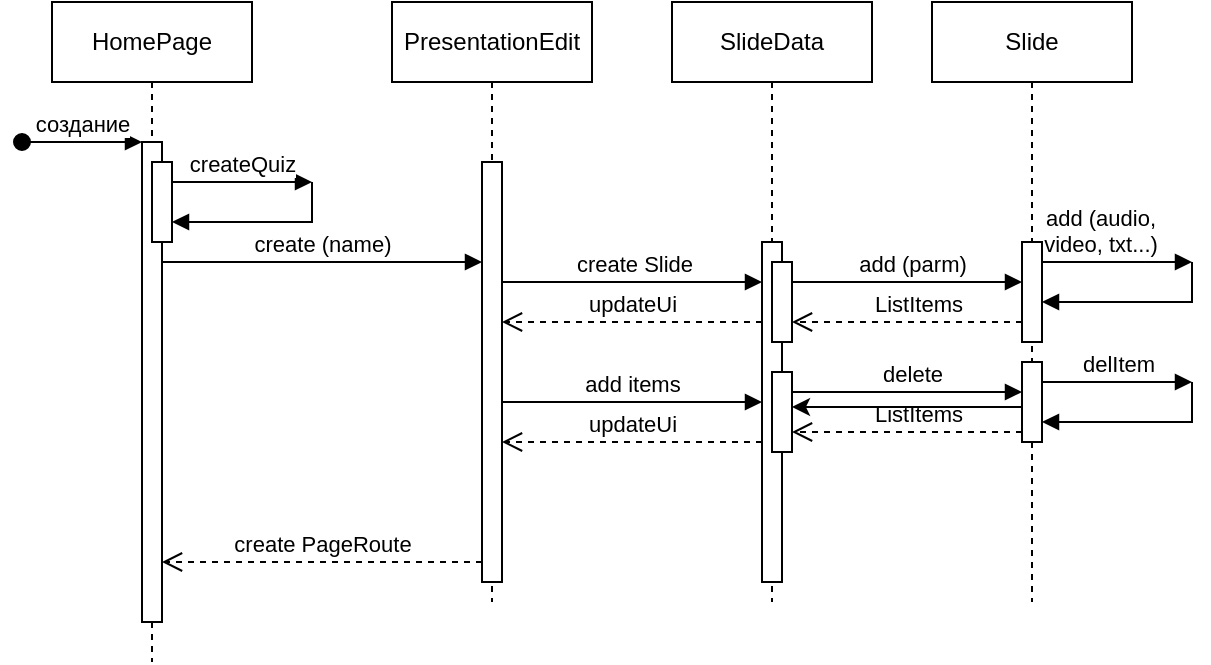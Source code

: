 <mxfile version="21.2.1" type="github">
  <diagram name="Page-1" id="2YBvvXClWsGukQMizWep">
    <mxGraphModel dx="684" dy="666" grid="0" gridSize="10" guides="1" tooltips="1" connect="1" arrows="1" fold="1" page="1" pageScale="1" pageWidth="850" pageHeight="1100" math="0" shadow="0">
      <root>
        <mxCell id="0" />
        <mxCell id="1" parent="0" />
        <mxCell id="aM9ryv3xv72pqoxQDRHE-1" value="HomePage" style="shape=umlLifeline;perimeter=lifelinePerimeter;whiteSpace=wrap;html=1;container=0;dropTarget=0;collapsible=0;recursiveResize=0;outlineConnect=0;portConstraint=eastwest;newEdgeStyle={&quot;edgeStyle&quot;:&quot;elbowEdgeStyle&quot;,&quot;elbow&quot;:&quot;vertical&quot;,&quot;curved&quot;:0,&quot;rounded&quot;:0};" parent="1" vertex="1">
          <mxGeometry x="50" y="40" width="100" height="330" as="geometry" />
        </mxCell>
        <mxCell id="aM9ryv3xv72pqoxQDRHE-2" value="" style="html=1;points=[];perimeter=orthogonalPerimeter;outlineConnect=0;targetShapes=umlLifeline;portConstraint=eastwest;newEdgeStyle={&quot;edgeStyle&quot;:&quot;elbowEdgeStyle&quot;,&quot;elbow&quot;:&quot;vertical&quot;,&quot;curved&quot;:0,&quot;rounded&quot;:0};" parent="aM9ryv3xv72pqoxQDRHE-1" vertex="1">
          <mxGeometry x="45" y="70" width="10" height="240" as="geometry" />
        </mxCell>
        <mxCell id="aM9ryv3xv72pqoxQDRHE-3" value="создание" style="html=1;verticalAlign=bottom;startArrow=oval;endArrow=block;startSize=8;edgeStyle=elbowEdgeStyle;elbow=vertical;curved=0;rounded=0;" parent="aM9ryv3xv72pqoxQDRHE-1" target="aM9ryv3xv72pqoxQDRHE-2" edge="1">
          <mxGeometry relative="1" as="geometry">
            <mxPoint x="-15" y="70" as="sourcePoint" />
          </mxGeometry>
        </mxCell>
        <mxCell id="tQIkWaGdxPZCIWXsiyPz-3" value="" style="html=1;points=[];perimeter=orthogonalPerimeter;outlineConnect=0;targetShapes=umlLifeline;portConstraint=eastwest;newEdgeStyle={&quot;edgeStyle&quot;:&quot;elbowEdgeStyle&quot;,&quot;elbow&quot;:&quot;vertical&quot;,&quot;curved&quot;:0,&quot;rounded&quot;:0};" vertex="1" parent="aM9ryv3xv72pqoxQDRHE-1">
          <mxGeometry x="50" y="80" width="10" height="40" as="geometry" />
        </mxCell>
        <mxCell id="aM9ryv3xv72pqoxQDRHE-5" value="PresentationEdit" style="shape=umlLifeline;perimeter=lifelinePerimeter;whiteSpace=wrap;html=1;container=0;dropTarget=0;collapsible=0;recursiveResize=0;outlineConnect=0;portConstraint=eastwest;newEdgeStyle={&quot;edgeStyle&quot;:&quot;elbowEdgeStyle&quot;,&quot;elbow&quot;:&quot;vertical&quot;,&quot;curved&quot;:0,&quot;rounded&quot;:0};" parent="1" vertex="1">
          <mxGeometry x="220" y="40" width="100" height="300" as="geometry" />
        </mxCell>
        <mxCell id="aM9ryv3xv72pqoxQDRHE-6" value="" style="html=1;points=[];perimeter=orthogonalPerimeter;outlineConnect=0;targetShapes=umlLifeline;portConstraint=eastwest;newEdgeStyle={&quot;edgeStyle&quot;:&quot;elbowEdgeStyle&quot;,&quot;elbow&quot;:&quot;vertical&quot;,&quot;curved&quot;:0,&quot;rounded&quot;:0};" parent="aM9ryv3xv72pqoxQDRHE-5" vertex="1">
          <mxGeometry x="45" y="80" width="10" height="210" as="geometry" />
        </mxCell>
        <mxCell id="aM9ryv3xv72pqoxQDRHE-7" value="create (name)" style="html=1;verticalAlign=bottom;endArrow=block;edgeStyle=elbowEdgeStyle;elbow=vertical;curved=0;rounded=0;" parent="1" source="aM9ryv3xv72pqoxQDRHE-2" target="aM9ryv3xv72pqoxQDRHE-6" edge="1">
          <mxGeometry x="0.003" relative="1" as="geometry">
            <mxPoint x="195" y="130" as="sourcePoint" />
            <Array as="points">
              <mxPoint x="230" y="170" />
              <mxPoint x="130" y="200" />
              <mxPoint x="220" y="170" />
              <mxPoint x="130" y="190" />
              <mxPoint x="180" y="120" />
            </Array>
            <mxPoint as="offset" />
          </mxGeometry>
        </mxCell>
        <mxCell id="aM9ryv3xv72pqoxQDRHE-8" value="create PageRoute" style="html=1;verticalAlign=bottom;endArrow=open;dashed=1;endSize=8;edgeStyle=elbowEdgeStyle;elbow=vertical;curved=0;rounded=0;" parent="1" source="aM9ryv3xv72pqoxQDRHE-6" target="aM9ryv3xv72pqoxQDRHE-2" edge="1">
          <mxGeometry relative="1" as="geometry">
            <mxPoint x="195" y="205" as="targetPoint" />
            <Array as="points">
              <mxPoint x="200" y="320" />
              <mxPoint x="230" y="250" />
              <mxPoint x="190" y="280" />
            </Array>
          </mxGeometry>
        </mxCell>
        <mxCell id="tQIkWaGdxPZCIWXsiyPz-4" value="createQuiz" style="html=1;verticalAlign=bottom;endArrow=block;edgeStyle=elbowEdgeStyle;elbow=vertical;curved=0;rounded=0;strokeColor=default;" edge="1" parent="1" source="tQIkWaGdxPZCIWXsiyPz-3">
          <mxGeometry relative="1" as="geometry">
            <mxPoint x="205" y="210" as="sourcePoint" />
            <Array as="points">
              <mxPoint x="140" y="130" />
              <mxPoint x="140" y="120" />
              <mxPoint x="150" y="150" />
              <mxPoint x="190" y="170" />
              <mxPoint x="150" y="150" />
              <mxPoint x="120" y="170" />
            </Array>
            <mxPoint x="180" y="130" as="targetPoint" />
          </mxGeometry>
        </mxCell>
        <mxCell id="tQIkWaGdxPZCIWXsiyPz-5" value="" style="html=1;verticalAlign=bottom;endArrow=block;edgeStyle=elbowEdgeStyle;elbow=vertical;curved=0;rounded=0;" edge="1" parent="1" target="tQIkWaGdxPZCIWXsiyPz-3">
          <mxGeometry relative="1" as="geometry">
            <mxPoint x="180" y="130" as="sourcePoint" />
            <Array as="points">
              <mxPoint x="140" y="150" />
              <mxPoint x="150" y="140" />
              <mxPoint x="180" y="170" />
              <mxPoint x="160" y="160" />
              <mxPoint x="190" y="170" />
              <mxPoint x="160" y="160" />
              <mxPoint x="200" y="180" />
              <mxPoint x="160" y="160" />
              <mxPoint x="130" y="180" />
            </Array>
            <mxPoint x="210" y="160" as="targetPoint" />
          </mxGeometry>
        </mxCell>
        <mxCell id="tQIkWaGdxPZCIWXsiyPz-6" value="SlideData" style="shape=umlLifeline;perimeter=lifelinePerimeter;whiteSpace=wrap;html=1;container=0;dropTarget=0;collapsible=0;recursiveResize=0;outlineConnect=0;portConstraint=eastwest;newEdgeStyle={&quot;edgeStyle&quot;:&quot;elbowEdgeStyle&quot;,&quot;elbow&quot;:&quot;vertical&quot;,&quot;curved&quot;:0,&quot;rounded&quot;:0};" vertex="1" parent="1">
          <mxGeometry x="360" y="40" width="100" height="300" as="geometry" />
        </mxCell>
        <mxCell id="tQIkWaGdxPZCIWXsiyPz-7" value="" style="html=1;points=[];perimeter=orthogonalPerimeter;outlineConnect=0;targetShapes=umlLifeline;portConstraint=eastwest;newEdgeStyle={&quot;edgeStyle&quot;:&quot;elbowEdgeStyle&quot;,&quot;elbow&quot;:&quot;vertical&quot;,&quot;curved&quot;:0,&quot;rounded&quot;:0};" vertex="1" parent="tQIkWaGdxPZCIWXsiyPz-6">
          <mxGeometry x="45" y="120" width="10" height="170" as="geometry" />
        </mxCell>
        <mxCell id="tQIkWaGdxPZCIWXsiyPz-10" value="" style="html=1;points=[];perimeter=orthogonalPerimeter;outlineConnect=0;targetShapes=umlLifeline;portConstraint=eastwest;newEdgeStyle={&quot;edgeStyle&quot;:&quot;elbowEdgeStyle&quot;,&quot;elbow&quot;:&quot;vertical&quot;,&quot;curved&quot;:0,&quot;rounded&quot;:0};" vertex="1" parent="tQIkWaGdxPZCIWXsiyPz-6">
          <mxGeometry x="50" y="130" width="10" height="40" as="geometry" />
        </mxCell>
        <mxCell id="tQIkWaGdxPZCIWXsiyPz-25" value="" style="html=1;points=[];perimeter=orthogonalPerimeter;outlineConnect=0;targetShapes=umlLifeline;portConstraint=eastwest;newEdgeStyle={&quot;edgeStyle&quot;:&quot;elbowEdgeStyle&quot;,&quot;elbow&quot;:&quot;vertical&quot;,&quot;curved&quot;:0,&quot;rounded&quot;:0};" vertex="1" parent="tQIkWaGdxPZCIWXsiyPz-6">
          <mxGeometry x="50" y="185" width="10" height="40" as="geometry" />
        </mxCell>
        <mxCell id="tQIkWaGdxPZCIWXsiyPz-26" value="delete" style="html=1;verticalAlign=bottom;endArrow=block;edgeStyle=elbowEdgeStyle;elbow=vertical;curved=0;rounded=0;strokeColor=default;" edge="1" parent="tQIkWaGdxPZCIWXsiyPz-6" source="tQIkWaGdxPZCIWXsiyPz-25">
          <mxGeometry x="0.043" relative="1" as="geometry">
            <mxPoint x="60" y="195" as="sourcePoint" />
            <Array as="points">
              <mxPoint x="90" y="195" />
              <mxPoint x="90" y="185" />
              <mxPoint x="100" y="215" />
              <mxPoint x="140" y="235" />
              <mxPoint x="100" y="215" />
              <mxPoint x="70" y="235" />
            </Array>
            <mxPoint x="175" y="195" as="targetPoint" />
            <mxPoint as="offset" />
          </mxGeometry>
        </mxCell>
        <mxCell id="tQIkWaGdxPZCIWXsiyPz-27" value="ListItems" style="html=1;verticalAlign=bottom;endArrow=open;dashed=1;endSize=8;edgeStyle=elbowEdgeStyle;elbow=vertical;curved=0;rounded=0;" edge="1" parent="tQIkWaGdxPZCIWXsiyPz-6">
          <mxGeometry x="-0.083" relative="1" as="geometry">
            <mxPoint x="60" y="215" as="targetPoint" />
            <Array as="points">
              <mxPoint x="160" y="215" />
              <mxPoint x="100" y="265" />
            </Array>
            <mxPoint x="175" y="215" as="sourcePoint" />
            <mxPoint as="offset" />
          </mxGeometry>
        </mxCell>
        <mxCell id="tQIkWaGdxPZCIWXsiyPz-8" value="create Slide" style="html=1;verticalAlign=bottom;endArrow=block;edgeStyle=elbowEdgeStyle;elbow=vertical;curved=0;rounded=0;" edge="1" parent="1" source="aM9ryv3xv72pqoxQDRHE-6" target="tQIkWaGdxPZCIWXsiyPz-7">
          <mxGeometry x="0.008" relative="1" as="geometry">
            <mxPoint x="280" y="170" as="sourcePoint" />
            <Array as="points">
              <mxPoint x="290" y="180" />
              <mxPoint x="405" y="170" />
              <mxPoint x="305" y="200" />
              <mxPoint x="395" y="170" />
              <mxPoint x="305" y="190" />
              <mxPoint x="355" y="120" />
            </Array>
            <mxPoint x="440" y="170" as="targetPoint" />
            <mxPoint as="offset" />
          </mxGeometry>
        </mxCell>
        <mxCell id="tQIkWaGdxPZCIWXsiyPz-13" value="add (parm)" style="html=1;verticalAlign=bottom;endArrow=block;edgeStyle=elbowEdgeStyle;elbow=vertical;curved=0;rounded=0;strokeColor=default;" edge="1" parent="1" source="tQIkWaGdxPZCIWXsiyPz-10" target="tQIkWaGdxPZCIWXsiyPz-18">
          <mxGeometry x="0.043" relative="1" as="geometry">
            <mxPoint x="420" y="180" as="sourcePoint" />
            <Array as="points">
              <mxPoint x="450" y="180" />
              <mxPoint x="450" y="170" />
              <mxPoint x="460" y="200" />
              <mxPoint x="500" y="220" />
              <mxPoint x="460" y="200" />
              <mxPoint x="430" y="220" />
            </Array>
            <mxPoint x="490" y="180" as="targetPoint" />
            <mxPoint as="offset" />
          </mxGeometry>
        </mxCell>
        <mxCell id="tQIkWaGdxPZCIWXsiyPz-16" value="updateUi" style="html=1;verticalAlign=bottom;endArrow=open;dashed=1;endSize=8;edgeStyle=elbowEdgeStyle;elbow=vertical;curved=0;rounded=0;" edge="1" parent="1" source="tQIkWaGdxPZCIWXsiyPz-7" target="aM9ryv3xv72pqoxQDRHE-6">
          <mxGeometry relative="1" as="geometry">
            <mxPoint x="240" y="250" as="targetPoint" />
            <Array as="points">
              <mxPoint x="350" y="200" />
              <mxPoint x="370" y="280" />
              <mxPoint x="325" y="250" />
            </Array>
            <mxPoint x="400" y="250" as="sourcePoint" />
          </mxGeometry>
        </mxCell>
        <mxCell id="tQIkWaGdxPZCIWXsiyPz-17" value="Slide" style="shape=umlLifeline;perimeter=lifelinePerimeter;whiteSpace=wrap;html=1;container=0;dropTarget=0;collapsible=0;recursiveResize=0;outlineConnect=0;portConstraint=eastwest;newEdgeStyle={&quot;edgeStyle&quot;:&quot;elbowEdgeStyle&quot;,&quot;elbow&quot;:&quot;vertical&quot;,&quot;curved&quot;:0,&quot;rounded&quot;:0};" vertex="1" parent="1">
          <mxGeometry x="490" y="40" width="100" height="300" as="geometry" />
        </mxCell>
        <mxCell id="tQIkWaGdxPZCIWXsiyPz-18" value="" style="html=1;points=[];perimeter=orthogonalPerimeter;outlineConnect=0;targetShapes=umlLifeline;portConstraint=eastwest;newEdgeStyle={&quot;edgeStyle&quot;:&quot;elbowEdgeStyle&quot;,&quot;elbow&quot;:&quot;vertical&quot;,&quot;curved&quot;:0,&quot;rounded&quot;:0};" vertex="1" parent="tQIkWaGdxPZCIWXsiyPz-17">
          <mxGeometry x="45" y="120" width="10" height="50" as="geometry" />
        </mxCell>
        <mxCell id="tQIkWaGdxPZCIWXsiyPz-19" value="" style="html=1;points=[];perimeter=orthogonalPerimeter;outlineConnect=0;targetShapes=umlLifeline;portConstraint=eastwest;newEdgeStyle={&quot;edgeStyle&quot;:&quot;elbowEdgeStyle&quot;,&quot;elbow&quot;:&quot;vertical&quot;,&quot;curved&quot;:0,&quot;rounded&quot;:0};" vertex="1" parent="tQIkWaGdxPZCIWXsiyPz-17">
          <mxGeometry x="45" y="180" width="10" height="40" as="geometry" />
        </mxCell>
        <mxCell id="tQIkWaGdxPZCIWXsiyPz-20" value="delItem" style="html=1;verticalAlign=bottom;endArrow=block;edgeStyle=elbowEdgeStyle;elbow=vertical;curved=0;rounded=0;strokeColor=default;" edge="1" parent="1" source="tQIkWaGdxPZCIWXsiyPz-19">
          <mxGeometry relative="1" as="geometry">
            <mxPoint x="555" y="220" as="sourcePoint" />
            <Array as="points">
              <mxPoint x="560" y="230" />
              <mxPoint x="585" y="220" />
              <mxPoint x="585" y="210" />
              <mxPoint x="595" y="240" />
              <mxPoint x="635" y="260" />
              <mxPoint x="595" y="240" />
              <mxPoint x="565" y="260" />
            </Array>
            <mxPoint x="620" y="230" as="targetPoint" />
            <mxPoint as="offset" />
          </mxGeometry>
        </mxCell>
        <mxCell id="tQIkWaGdxPZCIWXsiyPz-21" value="" style="html=1;verticalAlign=bottom;endArrow=block;edgeStyle=elbowEdgeStyle;elbow=vertical;curved=0;rounded=0;" edge="1" parent="1" target="tQIkWaGdxPZCIWXsiyPz-19">
          <mxGeometry relative="1" as="geometry">
            <mxPoint x="620" y="230" as="sourcePoint" />
            <Array as="points">
              <mxPoint x="560" y="250" />
              <mxPoint x="585" y="240" />
              <mxPoint x="595" y="230" />
              <mxPoint x="625" y="260" />
              <mxPoint x="605" y="250" />
              <mxPoint x="635" y="260" />
              <mxPoint x="605" y="250" />
              <mxPoint x="645" y="270" />
              <mxPoint x="605" y="250" />
              <mxPoint x="575" y="270" />
            </Array>
            <mxPoint x="555" y="240" as="targetPoint" />
          </mxGeometry>
        </mxCell>
        <mxCell id="tQIkWaGdxPZCIWXsiyPz-22" value="ListItems" style="html=1;verticalAlign=bottom;endArrow=open;dashed=1;endSize=8;edgeStyle=elbowEdgeStyle;elbow=vertical;curved=0;rounded=0;" edge="1" parent="1" source="tQIkWaGdxPZCIWXsiyPz-18">
          <mxGeometry x="-0.083" relative="1" as="geometry">
            <mxPoint x="420" y="200" as="targetPoint" />
            <Array as="points">
              <mxPoint x="520" y="200" />
              <mxPoint x="460" y="250" />
            </Array>
            <mxPoint x="540" y="280" as="sourcePoint" />
            <mxPoint as="offset" />
          </mxGeometry>
        </mxCell>
        <mxCell id="tQIkWaGdxPZCIWXsiyPz-23" value="add items" style="html=1;verticalAlign=bottom;endArrow=block;edgeStyle=elbowEdgeStyle;elbow=vertical;curved=0;rounded=0;" edge="1" parent="1" source="aM9ryv3xv72pqoxQDRHE-6" target="tQIkWaGdxPZCIWXsiyPz-7">
          <mxGeometry relative="1" as="geometry">
            <mxPoint x="280" y="240" as="sourcePoint" />
            <Array as="points">
              <mxPoint x="285" y="240" />
              <mxPoint x="400" y="230" />
              <mxPoint x="300" y="260" />
              <mxPoint x="390" y="230" />
              <mxPoint x="300" y="250" />
              <mxPoint x="350" y="180" />
            </Array>
            <mxPoint x="400" y="240" as="targetPoint" />
            <mxPoint as="offset" />
          </mxGeometry>
        </mxCell>
        <mxCell id="tQIkWaGdxPZCIWXsiyPz-24" value="updateUi" style="html=1;verticalAlign=bottom;endArrow=open;dashed=1;endSize=8;edgeStyle=elbowEdgeStyle;elbow=vertical;curved=0;rounded=0;" edge="1" parent="1" source="tQIkWaGdxPZCIWXsiyPz-7" target="aM9ryv3xv72pqoxQDRHE-6">
          <mxGeometry relative="1" as="geometry">
            <mxPoint x="270" y="260" as="targetPoint" />
            <Array as="points">
              <mxPoint x="345" y="260" />
              <mxPoint x="365" y="340" />
              <mxPoint x="320" y="310" />
            </Array>
            <mxPoint x="400" y="260" as="sourcePoint" />
          </mxGeometry>
        </mxCell>
        <mxCell id="tQIkWaGdxPZCIWXsiyPz-28" value="add (audio, &lt;br&gt;video, txt...)" style="html=1;verticalAlign=bottom;endArrow=block;edgeStyle=elbowEdgeStyle;elbow=vertical;curved=0;rounded=0;strokeColor=default;" edge="1" parent="1" source="tQIkWaGdxPZCIWXsiyPz-18">
          <mxGeometry x="-0.222" relative="1" as="geometry">
            <mxPoint x="540" y="170" as="sourcePoint" />
            <Array as="points">
              <mxPoint x="555" y="170" />
              <mxPoint x="580" y="160" />
              <mxPoint x="580" y="150" />
              <mxPoint x="590" y="180" />
              <mxPoint x="630" y="200" />
              <mxPoint x="590" y="180" />
              <mxPoint x="560" y="200" />
            </Array>
            <mxPoint x="620" y="170" as="targetPoint" />
            <mxPoint as="offset" />
          </mxGeometry>
        </mxCell>
        <mxCell id="tQIkWaGdxPZCIWXsiyPz-29" value="" style="html=1;verticalAlign=bottom;endArrow=block;edgeStyle=elbowEdgeStyle;elbow=vertical;curved=0;rounded=0;" edge="1" parent="1" target="tQIkWaGdxPZCIWXsiyPz-18">
          <mxGeometry relative="1" as="geometry">
            <mxPoint x="620" y="170" as="sourcePoint" />
            <Array as="points">
              <mxPoint x="555" y="190" />
              <mxPoint x="580" y="180" />
              <mxPoint x="590" y="170" />
              <mxPoint x="620" y="200" />
              <mxPoint x="600" y="190" />
              <mxPoint x="630" y="200" />
              <mxPoint x="600" y="190" />
              <mxPoint x="640" y="210" />
              <mxPoint x="600" y="190" />
              <mxPoint x="570" y="210" />
            </Array>
            <mxPoint x="540" y="190" as="targetPoint" />
          </mxGeometry>
        </mxCell>
        <mxCell id="tQIkWaGdxPZCIWXsiyPz-30" value="" style="edgeStyle=elbowEdgeStyle;rounded=0;orthogonalLoop=1;jettySize=auto;html=1;elbow=vertical;curved=0;" edge="1" parent="1" source="tQIkWaGdxPZCIWXsiyPz-19" target="tQIkWaGdxPZCIWXsiyPz-25">
          <mxGeometry relative="1" as="geometry" />
        </mxCell>
      </root>
    </mxGraphModel>
  </diagram>
</mxfile>
